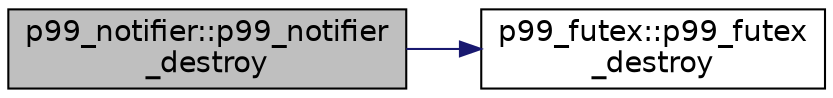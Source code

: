 digraph "p99_notifier::p99_notifier_destroy"
{
 // LATEX_PDF_SIZE
  edge [fontname="Helvetica",fontsize="14",labelfontname="Helvetica",labelfontsize="14"];
  node [fontname="Helvetica",fontsize="14",shape=record];
  rankdir="LR";
  Node1 [label="p99_notifier::p99_notifier\l_destroy",height=0.2,width=0.4,color="black", fillcolor="grey75", style="filled", fontcolor="black",tooltip="destroy a notifier"];
  Node1 -> Node2 [color="midnightblue",fontsize="14",style="solid",fontname="Helvetica"];
  Node2 [label="p99_futex::p99_futex\l_destroy",height=0.2,width=0.4,color="black", fillcolor="white", style="filled",URL="$group__futex_gac30811f76a7f0734e34e2d86a41965d2.html#gac30811f76a7f0734e34e2d86a41965d2",tooltip="Destroy an p99_futex object."];
}
